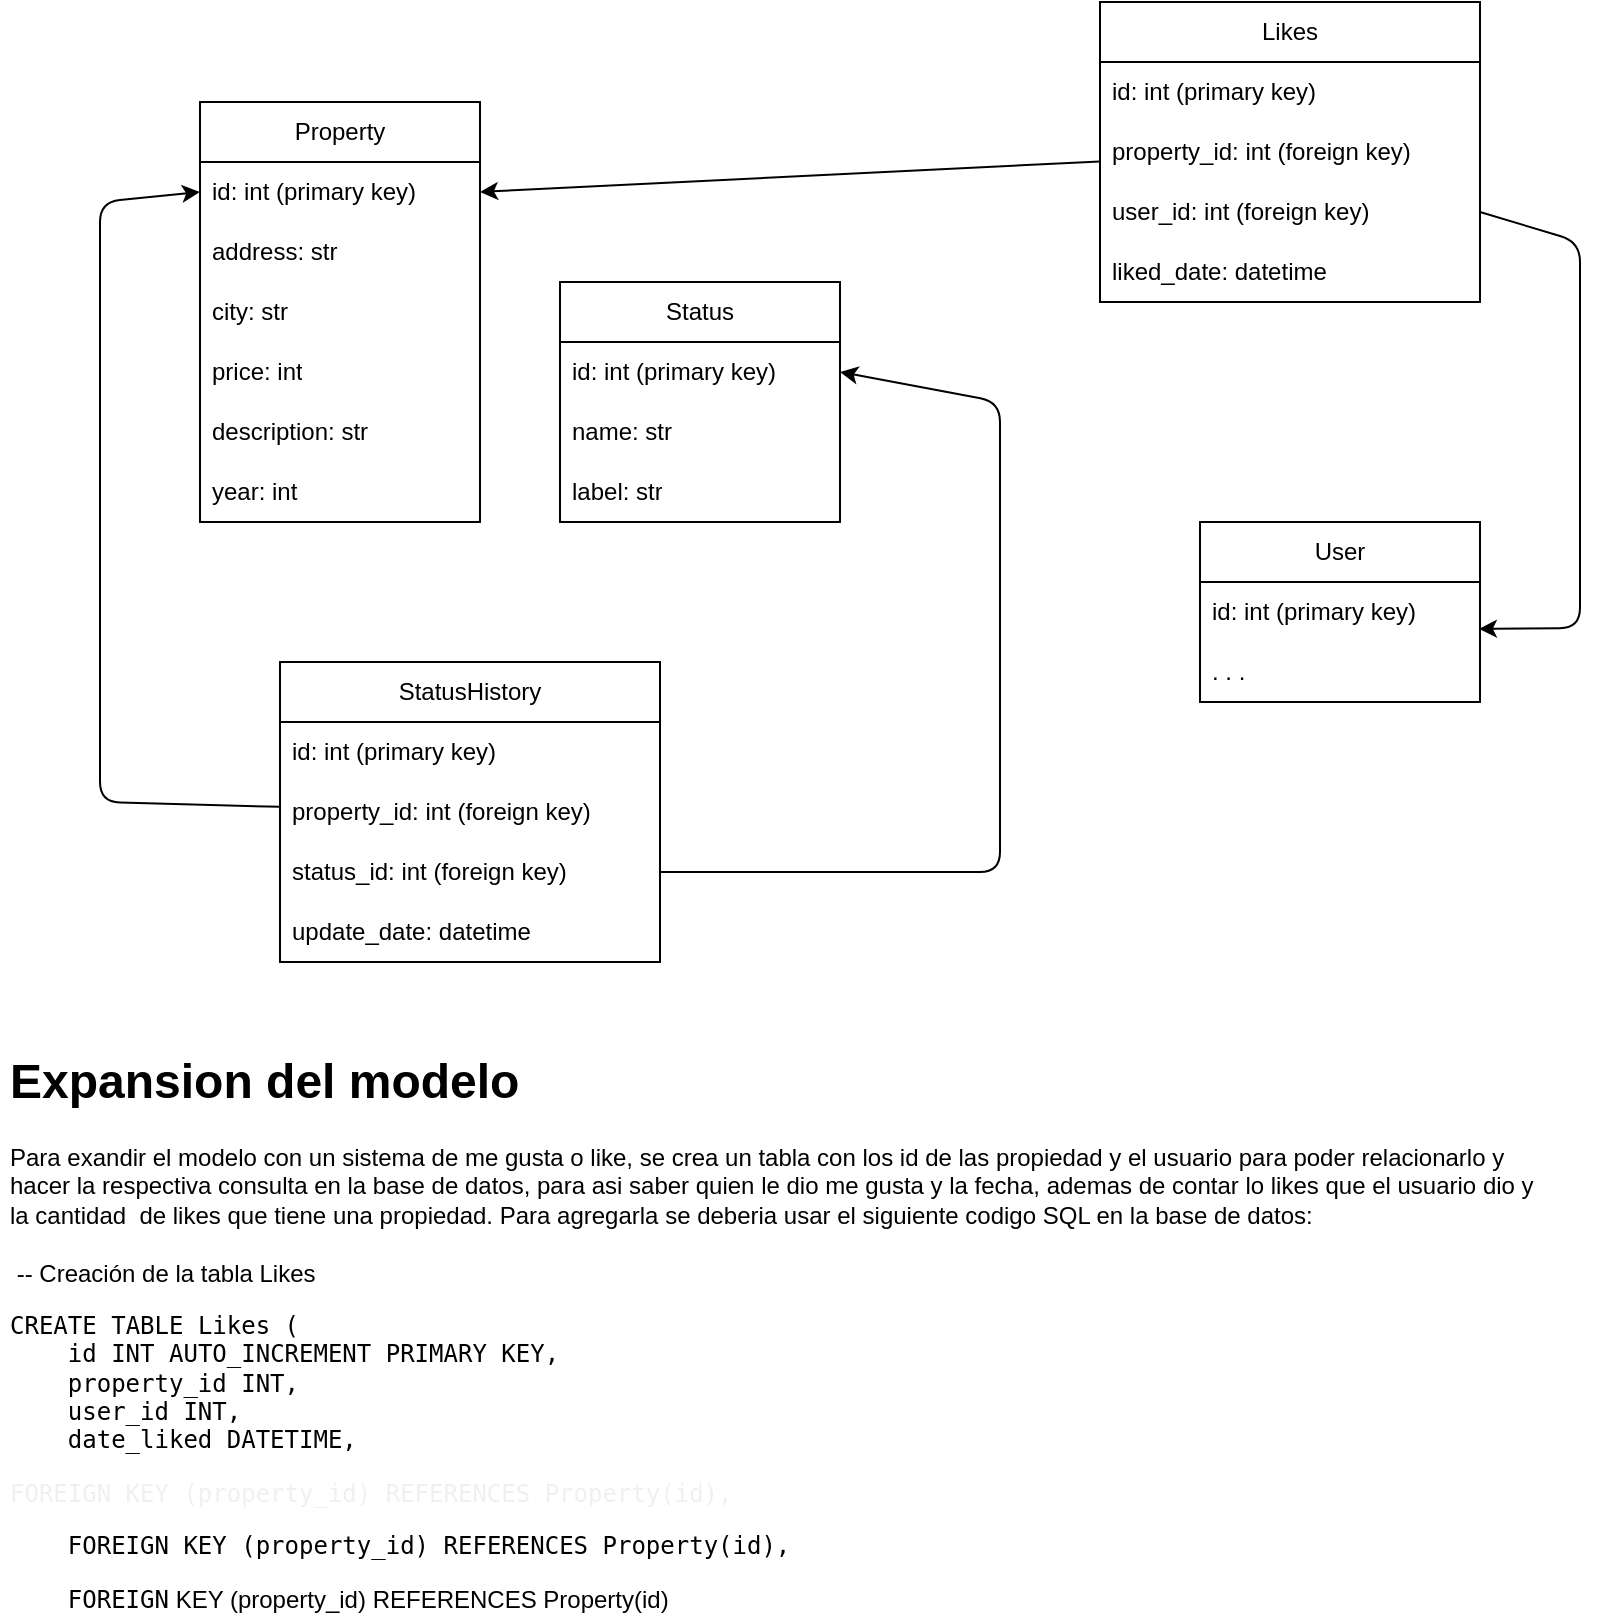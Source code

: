 <mxfile>
    <diagram id="dKFdIWmNTjPNRYQwSuU3" name="Page-1">
        <mxGraphModel dx="2069" dy="659" grid="1" gridSize="10" guides="1" tooltips="1" connect="1" arrows="1" fold="1" page="1" pageScale="1" pageWidth="850" pageHeight="1100" math="0" shadow="0">
            <root>
                <mxCell id="0"/>
                <mxCell id="1" parent="0"/>
                <mxCell id="2" value="Property" style="swimlane;fontStyle=0;childLayout=stackLayout;horizontal=1;startSize=30;horizontalStack=0;resizeParent=1;resizeParentMax=0;resizeLast=0;collapsible=1;marginBottom=0;whiteSpace=wrap;html=1;" vertex="1" parent="1">
                    <mxGeometry x="130" y="90" width="140" height="210" as="geometry"/>
                </mxCell>
                <mxCell id="3" value="id: int (primary key)" style="text;strokeColor=none;fillColor=none;align=left;verticalAlign=middle;spacingLeft=4;spacingRight=4;overflow=hidden;points=[[0,0.5],[1,0.5]];portConstraint=eastwest;rotatable=0;whiteSpace=wrap;html=1;" vertex="1" parent="2">
                    <mxGeometry y="30" width="140" height="30" as="geometry"/>
                </mxCell>
                <mxCell id="4" value="address: str" style="text;strokeColor=none;fillColor=none;align=left;verticalAlign=middle;spacingLeft=4;spacingRight=4;overflow=hidden;points=[[0,0.5],[1,0.5]];portConstraint=eastwest;rotatable=0;whiteSpace=wrap;html=1;" vertex="1" parent="2">
                    <mxGeometry y="60" width="140" height="30" as="geometry"/>
                </mxCell>
                <mxCell id="13" value="city: str" style="text;strokeColor=none;fillColor=none;align=left;verticalAlign=middle;spacingLeft=4;spacingRight=4;overflow=hidden;points=[[0,0.5],[1,0.5]];portConstraint=eastwest;rotatable=0;whiteSpace=wrap;html=1;" vertex="1" parent="2">
                    <mxGeometry y="90" width="140" height="30" as="geometry"/>
                </mxCell>
                <mxCell id="12" value="price: int" style="text;strokeColor=none;fillColor=none;align=left;verticalAlign=middle;spacingLeft=4;spacingRight=4;overflow=hidden;points=[[0,0.5],[1,0.5]];portConstraint=eastwest;rotatable=0;whiteSpace=wrap;html=1;" vertex="1" parent="2">
                    <mxGeometry y="120" width="140" height="30" as="geometry"/>
                </mxCell>
                <mxCell id="11" value="description: str" style="text;strokeColor=none;fillColor=none;align=left;verticalAlign=middle;spacingLeft=4;spacingRight=4;overflow=hidden;points=[[0,0.5],[1,0.5]];portConstraint=eastwest;rotatable=0;whiteSpace=wrap;html=1;" vertex="1" parent="2">
                    <mxGeometry y="150" width="140" height="30" as="geometry"/>
                </mxCell>
                <mxCell id="5" value="year: int" style="text;strokeColor=none;fillColor=none;align=left;verticalAlign=middle;spacingLeft=4;spacingRight=4;overflow=hidden;points=[[0,0.5],[1,0.5]];portConstraint=eastwest;rotatable=0;whiteSpace=wrap;html=1;" vertex="1" parent="2">
                    <mxGeometry y="180" width="140" height="30" as="geometry"/>
                </mxCell>
                <mxCell id="6" value="Status" style="swimlane;fontStyle=0;childLayout=stackLayout;horizontal=1;startSize=30;horizontalStack=0;resizeParent=1;resizeParentMax=0;resizeLast=0;collapsible=1;marginBottom=0;whiteSpace=wrap;html=1;" vertex="1" parent="1">
                    <mxGeometry x="310" y="180" width="140" height="120" as="geometry"/>
                </mxCell>
                <mxCell id="7" value="id: int (primary key)" style="text;strokeColor=none;fillColor=none;align=left;verticalAlign=middle;spacingLeft=4;spacingRight=4;overflow=hidden;points=[[0,0.5],[1,0.5]];portConstraint=eastwest;rotatable=0;whiteSpace=wrap;html=1;" vertex="1" parent="6">
                    <mxGeometry y="30" width="140" height="30" as="geometry"/>
                </mxCell>
                <mxCell id="8" value="name: str" style="text;strokeColor=none;fillColor=none;align=left;verticalAlign=middle;spacingLeft=4;spacingRight=4;overflow=hidden;points=[[0,0.5],[1,0.5]];portConstraint=eastwest;rotatable=0;whiteSpace=wrap;html=1;" vertex="1" parent="6">
                    <mxGeometry y="60" width="140" height="30" as="geometry"/>
                </mxCell>
                <mxCell id="9" value="label: str" style="text;strokeColor=none;fillColor=none;align=left;verticalAlign=middle;spacingLeft=4;spacingRight=4;overflow=hidden;points=[[0,0.5],[1,0.5]];portConstraint=eastwest;rotatable=0;whiteSpace=wrap;html=1;" vertex="1" parent="6">
                    <mxGeometry y="90" width="140" height="30" as="geometry"/>
                </mxCell>
                <mxCell id="20" style="edgeStyle=none;html=1;entryX=0;entryY=0.5;entryDx=0;entryDy=0;" edge="1" parent="1" source="14" target="3">
                    <mxGeometry relative="1" as="geometry">
                        <mxPoint x="80" y="140" as="targetPoint"/>
                        <Array as="points">
                            <mxPoint x="80" y="440"/>
                            <mxPoint x="80" y="140"/>
                        </Array>
                    </mxGeometry>
                </mxCell>
                <mxCell id="14" value="StatusHistory" style="swimlane;fontStyle=0;childLayout=stackLayout;horizontal=1;startSize=30;horizontalStack=0;resizeParent=1;resizeParentMax=0;resizeLast=0;collapsible=1;marginBottom=0;whiteSpace=wrap;html=1;" vertex="1" parent="1">
                    <mxGeometry x="170" y="370" width="190" height="150" as="geometry"/>
                </mxCell>
                <mxCell id="15" value="id: int (primary key)" style="text;strokeColor=none;fillColor=none;align=left;verticalAlign=middle;spacingLeft=4;spacingRight=4;overflow=hidden;points=[[0,0.5],[1,0.5]];portConstraint=eastwest;rotatable=0;whiteSpace=wrap;html=1;" vertex="1" parent="14">
                    <mxGeometry y="30" width="190" height="30" as="geometry"/>
                </mxCell>
                <mxCell id="18" value="property_id: int (foreign key)" style="text;strokeColor=none;fillColor=none;align=left;verticalAlign=middle;spacingLeft=4;spacingRight=4;overflow=hidden;points=[[0,0.5],[1,0.5]];portConstraint=eastwest;rotatable=0;whiteSpace=wrap;html=1;" vertex="1" parent="14">
                    <mxGeometry y="60" width="190" height="30" as="geometry"/>
                </mxCell>
                <mxCell id="19" value="status_id: int (foreign key)" style="text;strokeColor=none;fillColor=none;align=left;verticalAlign=middle;spacingLeft=4;spacingRight=4;overflow=hidden;points=[[0,0.5],[1,0.5]];portConstraint=eastwest;rotatable=0;whiteSpace=wrap;html=1;" vertex="1" parent="14">
                    <mxGeometry y="90" width="190" height="30" as="geometry"/>
                </mxCell>
                <mxCell id="17" value="update_date: datetime" style="text;strokeColor=none;fillColor=none;align=left;verticalAlign=middle;spacingLeft=4;spacingRight=4;overflow=hidden;points=[[0,0.5],[1,0.5]];portConstraint=eastwest;rotatable=0;whiteSpace=wrap;html=1;" vertex="1" parent="14">
                    <mxGeometry y="120" width="190" height="30" as="geometry"/>
                </mxCell>
                <mxCell id="22" style="edgeStyle=none;html=1;entryX=1;entryY=0.5;entryDx=0;entryDy=0;" edge="1" parent="1" source="19" target="7">
                    <mxGeometry relative="1" as="geometry">
                        <mxPoint x="520" y="240" as="targetPoint"/>
                        <Array as="points">
                            <mxPoint x="530" y="475"/>
                            <mxPoint x="530" y="240"/>
                        </Array>
                    </mxGeometry>
                </mxCell>
                <mxCell id="27" value="User" style="swimlane;fontStyle=0;childLayout=stackLayout;horizontal=1;startSize=30;horizontalStack=0;resizeParent=1;resizeParentMax=0;resizeLast=0;collapsible=1;marginBottom=0;whiteSpace=wrap;html=1;" vertex="1" parent="1">
                    <mxGeometry x="630" y="300" width="140" height="90" as="geometry"/>
                </mxCell>
                <mxCell id="28" value="id: int (primary key)" style="text;strokeColor=none;fillColor=none;align=left;verticalAlign=middle;spacingLeft=4;spacingRight=4;overflow=hidden;points=[[0,0.5],[1,0.5]];portConstraint=eastwest;rotatable=0;whiteSpace=wrap;html=1;" vertex="1" parent="27">
                    <mxGeometry y="30" width="140" height="30" as="geometry"/>
                </mxCell>
                <mxCell id="30" value=". . ." style="text;strokeColor=none;fillColor=none;align=left;verticalAlign=middle;spacingLeft=4;spacingRight=4;overflow=hidden;points=[[0,0.5],[1,0.5]];portConstraint=eastwest;rotatable=0;whiteSpace=wrap;html=1;" vertex="1" parent="27">
                    <mxGeometry y="60" width="140" height="30" as="geometry"/>
                </mxCell>
                <mxCell id="32" value="Likes" style="swimlane;fontStyle=0;childLayout=stackLayout;horizontal=1;startSize=30;horizontalStack=0;resizeParent=1;resizeParentMax=0;resizeLast=0;collapsible=1;marginBottom=0;whiteSpace=wrap;html=1;" vertex="1" parent="1">
                    <mxGeometry x="580" y="40" width="190" height="150" as="geometry"/>
                </mxCell>
                <mxCell id="33" value="id: int (primary key)" style="text;strokeColor=none;fillColor=none;align=left;verticalAlign=middle;spacingLeft=4;spacingRight=4;overflow=hidden;points=[[0,0.5],[1,0.5]];portConstraint=eastwest;rotatable=0;whiteSpace=wrap;html=1;" vertex="1" parent="32">
                    <mxGeometry y="30" width="190" height="30" as="geometry"/>
                </mxCell>
                <mxCell id="34" value="property_id: int (foreign key)" style="text;strokeColor=none;fillColor=none;align=left;verticalAlign=middle;spacingLeft=4;spacingRight=4;overflow=hidden;points=[[0,0.5],[1,0.5]];portConstraint=eastwest;rotatable=0;whiteSpace=wrap;html=1;" vertex="1" parent="32">
                    <mxGeometry y="60" width="190" height="30" as="geometry"/>
                </mxCell>
                <mxCell id="35" value="user_id: int (foreign key)" style="text;strokeColor=none;fillColor=none;align=left;verticalAlign=middle;spacingLeft=4;spacingRight=4;overflow=hidden;points=[[0,0.5],[1,0.5]];portConstraint=eastwest;rotatable=0;whiteSpace=wrap;html=1;" vertex="1" parent="32">
                    <mxGeometry y="90" width="190" height="30" as="geometry"/>
                </mxCell>
                <mxCell id="36" value="liked_date: datetime" style="text;strokeColor=none;fillColor=none;align=left;verticalAlign=middle;spacingLeft=4;spacingRight=4;overflow=hidden;points=[[0,0.5],[1,0.5]];portConstraint=eastwest;rotatable=0;whiteSpace=wrap;html=1;" vertex="1" parent="32">
                    <mxGeometry y="120" width="190" height="30" as="geometry"/>
                </mxCell>
                <mxCell id="37" style="edgeStyle=none;html=1;entryX=1;entryY=0.5;entryDx=0;entryDy=0;" edge="1" parent="1" source="34" target="3">
                    <mxGeometry relative="1" as="geometry"/>
                </mxCell>
                <mxCell id="38" style="edgeStyle=none;html=1;exitX=1;exitY=0.5;exitDx=0;exitDy=0;entryX=0.996;entryY=0.781;entryDx=0;entryDy=0;entryPerimeter=0;" edge="1" parent="1" source="35" target="28">
                    <mxGeometry relative="1" as="geometry">
                        <mxPoint x="810" y="350" as="targetPoint"/>
                        <Array as="points">
                            <mxPoint x="820" y="160"/>
                            <mxPoint x="820" y="353"/>
                        </Array>
                    </mxGeometry>
                </mxCell>
                <mxCell id="39" value="&lt;h1&gt;Expansion del modelo&lt;/h1&gt;&lt;p&gt;Para exandir el modelo con un sistema de me gusta o like, se crea un tabla con los id de las propiedad y el usuario para poder relacionarlo y hacer la respectiva consulta en la base de datos, para asi saber quien le dio me gusta y la fecha, ademas de contar lo likes que el usuario dio y la cantidad&amp;nbsp; de likes que tiene una propiedad. Para agregarla se deberia usar el siguiente codigo SQL en la base de datos:&lt;br&gt;&lt;br&gt;&amp;nbsp;&lt;span style=&quot;color: var(--vscode-textPreformat-foreground); background-color: initial;&quot;&gt;-- Creación de la tabla Likes&lt;/span&gt;&lt;/p&gt;&lt;pre&gt;&lt;code class=&quot;!whitespace-pre hljs language-sql&quot;&gt;&lt;span class=&quot;hljs-keyword&quot;&gt;CREATE&lt;/span&gt; &lt;span class=&quot;hljs-keyword&quot;&gt;TABLE&lt;/span&gt; Likes (&lt;br&gt;    id &lt;span class=&quot;hljs-type&quot;&gt;INT&lt;/span&gt; AUTO_INCREMENT &lt;span class=&quot;hljs-keyword&quot;&gt;PRIMARY&lt;/span&gt; KEY,&lt;br&gt;    property_id &lt;span class=&quot;hljs-type&quot;&gt;INT&lt;/span&gt;,&lt;br&gt;    user_id &lt;span class=&quot;hljs-type&quot;&gt;INT&lt;/span&gt;,&lt;br&gt;    date_liked DATETIME,&lt;/code&gt;&lt;/pre&gt;&lt;pre&gt;&lt;code class=&quot;!whitespace-pre hljs language-sql&quot;&gt;&lt;pre style=&quot;color: rgb(240, 240, 240);&quot;&gt;&lt;code class=&quot;!whitespace-pre hljs language-sql&quot;&gt;&lt;span class=&quot;hljs-keyword&quot;&gt;FOREIGN&lt;/span&gt; KEY (property_id) &lt;span class=&quot;hljs-keyword&quot;&gt;REFERENCES&lt;/span&gt; Property(id),&lt;/code&gt;&lt;/pre&gt;    &lt;span class=&quot;hljs-keyword&quot;&gt;FOREIGN&lt;/span&gt; KEY (property_id) &lt;span class=&quot;hljs-keyword&quot;&gt;REFERENCES&lt;/span&gt; Property(id),&lt;/code&gt;&lt;/pre&gt;&lt;pre&gt;    FOREIGN&lt;span style=&quot;background-color: initial; color: var(--vscode-textPreformat-foreground); font-family: Helvetica;&quot;&gt; KEY (property_id) &lt;/span&gt;&lt;span style=&quot;background-color: initial; color: var(--vscode-textPreformat-foreground); font-family: Helvetica;&quot; class=&quot;hljs-keyword&quot;&gt;REFERENCES&lt;/span&gt;&lt;span style=&quot;background-color: initial; color: var(--vscode-textPreformat-foreground); font-family: Helvetica;&quot;&gt; Property(id)&lt;/span&gt;&lt;/pre&gt;&lt;pre&gt;&lt;code class=&quot;!whitespace-pre hljs language-sql&quot;&gt;);&lt;br&gt;&lt;br&gt;&lt;/code&gt;&lt;/pre&gt;" style="text;html=1;strokeColor=none;fillColor=none;spacing=5;spacingTop=-20;whiteSpace=wrap;overflow=hidden;rounded=0;" vertex="1" parent="1">
                    <mxGeometry x="30" y="560" width="770" height="290" as="geometry"/>
                </mxCell>
            </root>
        </mxGraphModel>
    </diagram>
</mxfile>